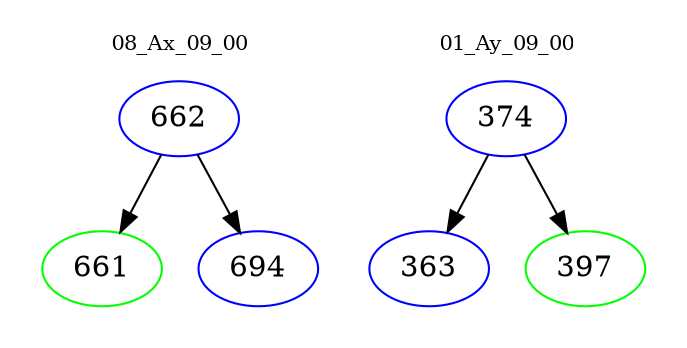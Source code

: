 digraph{
subgraph cluster_0 {
color = white
label = "08_Ax_09_00";
fontsize=10;
T0_662 [label="662", color="blue"]
T0_662 -> T0_661 [color="black"]
T0_661 [label="661", color="green"]
T0_662 -> T0_694 [color="black"]
T0_694 [label="694", color="blue"]
}
subgraph cluster_1 {
color = white
label = "01_Ay_09_00";
fontsize=10;
T1_374 [label="374", color="blue"]
T1_374 -> T1_363 [color="black"]
T1_363 [label="363", color="blue"]
T1_374 -> T1_397 [color="black"]
T1_397 [label="397", color="green"]
}
}
